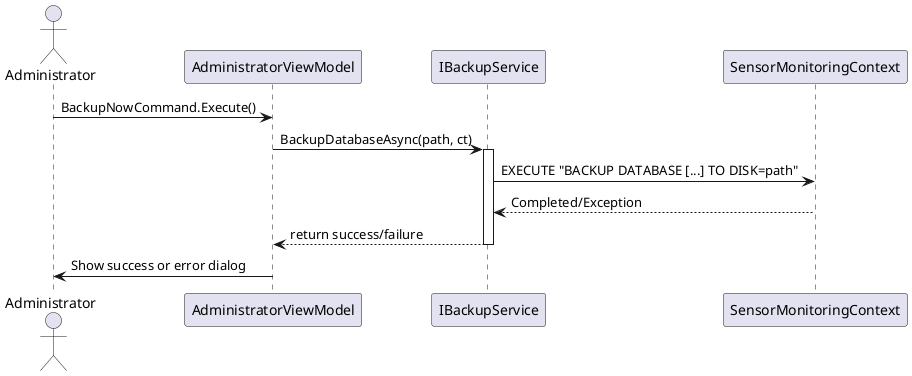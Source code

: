 ﻿@startuml
actor Administrator
participant AdministratorViewModel as VM
participant IBackupService as Service
participant SensorMonitoringContext as DB

Administrator -> VM: BackupNowCommand.Execute()
VM -> Service: BackupDatabaseAsync(path, ct)
activate Service
Service -> DB: EXECUTE "BACKUP DATABASE [...] TO DISK=path"
DB --> Service: Completed/Exception
Service --> VM: return success/failure
deactivate Service
VM -> Administrator: Show success or error dialog
@enduml
